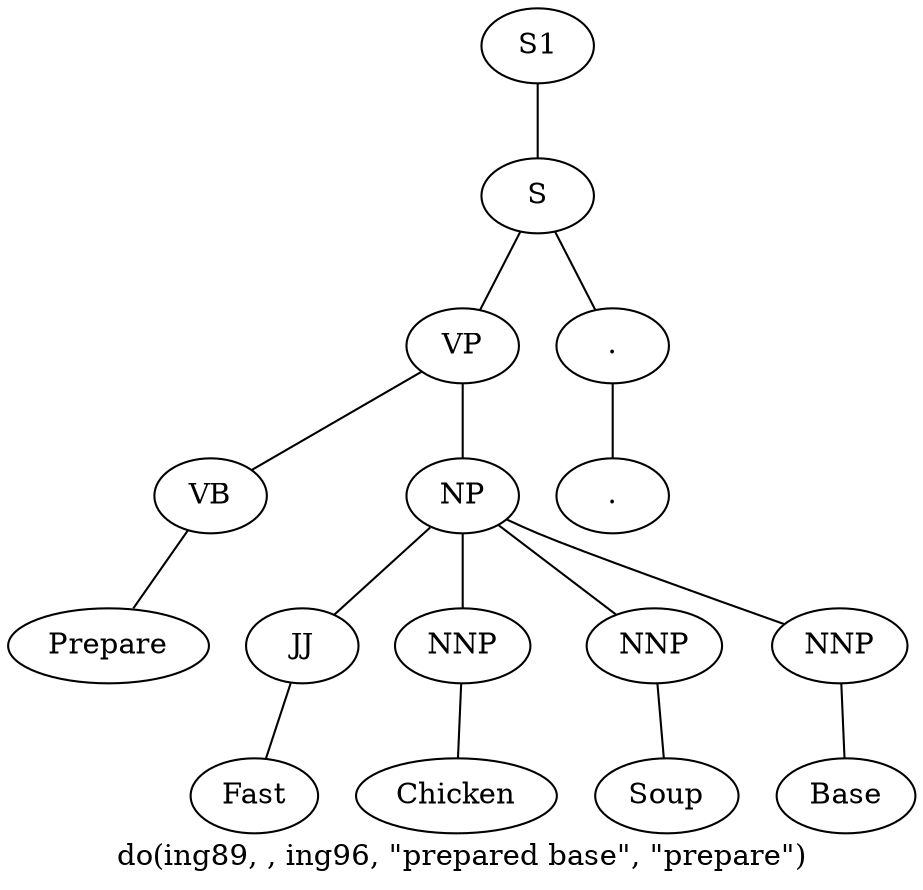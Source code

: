 graph SyntaxGraph {
	label = "do(ing89, , ing96, \"prepared base\", \"prepare\")";
	Node0 [label="S1"];
	Node1 [label="S"];
	Node2 [label="VP"];
	Node3 [label="VB"];
	Node4 [label="Prepare"];
	Node5 [label="NP"];
	Node6 [label="JJ"];
	Node7 [label="Fast"];
	Node8 [label="NNP"];
	Node9 [label="Chicken"];
	Node10 [label="NNP"];
	Node11 [label="Soup"];
	Node12 [label="NNP"];
	Node13 [label="Base"];
	Node14 [label="."];
	Node15 [label="."];

	Node0 -- Node1;
	Node1 -- Node2;
	Node1 -- Node14;
	Node2 -- Node3;
	Node2 -- Node5;
	Node3 -- Node4;
	Node5 -- Node6;
	Node5 -- Node8;
	Node5 -- Node10;
	Node5 -- Node12;
	Node6 -- Node7;
	Node8 -- Node9;
	Node10 -- Node11;
	Node12 -- Node13;
	Node14 -- Node15;
}